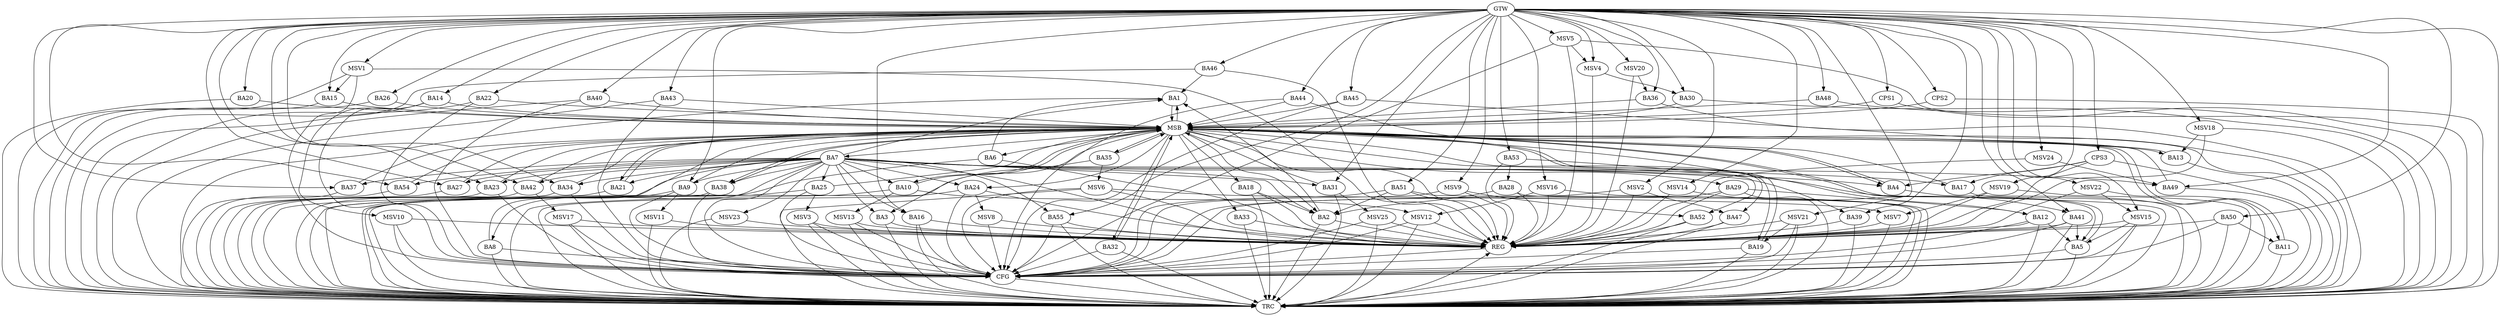 strict digraph G {
  BA1 [ label="BA1" ];
  BA2 [ label="BA2" ];
  BA3 [ label="BA3" ];
  BA4 [ label="BA4" ];
  BA5 [ label="BA5" ];
  BA6 [ label="BA6" ];
  BA7 [ label="BA7" ];
  BA8 [ label="BA8" ];
  BA9 [ label="BA9" ];
  BA10 [ label="BA10" ];
  BA11 [ label="BA11" ];
  BA12 [ label="BA12" ];
  BA13 [ label="BA13" ];
  BA14 [ label="BA14" ];
  BA15 [ label="BA15" ];
  BA16 [ label="BA16" ];
  BA17 [ label="BA17" ];
  BA18 [ label="BA18" ];
  BA19 [ label="BA19" ];
  BA20 [ label="BA20" ];
  BA21 [ label="BA21" ];
  BA22 [ label="BA22" ];
  BA23 [ label="BA23" ];
  BA24 [ label="BA24" ];
  BA25 [ label="BA25" ];
  BA26 [ label="BA26" ];
  BA27 [ label="BA27" ];
  BA28 [ label="BA28" ];
  BA29 [ label="BA29" ];
  BA30 [ label="BA30" ];
  BA31 [ label="BA31" ];
  BA32 [ label="BA32" ];
  BA33 [ label="BA33" ];
  BA34 [ label="BA34" ];
  BA35 [ label="BA35" ];
  BA36 [ label="BA36" ];
  BA37 [ label="BA37" ];
  BA38 [ label="BA38" ];
  BA39 [ label="BA39" ];
  BA40 [ label="BA40" ];
  BA41 [ label="BA41" ];
  BA42 [ label="BA42" ];
  BA43 [ label="BA43" ];
  BA44 [ label="BA44" ];
  BA45 [ label="BA45" ];
  BA46 [ label="BA46" ];
  BA47 [ label="BA47" ];
  BA48 [ label="BA48" ];
  BA49 [ label="BA49" ];
  BA50 [ label="BA50" ];
  BA51 [ label="BA51" ];
  BA52 [ label="BA52" ];
  BA53 [ label="BA53" ];
  BA54 [ label="BA54" ];
  BA55 [ label="BA55" ];
  CPS1 [ label="CPS1" ];
  CPS2 [ label="CPS2" ];
  CPS3 [ label="CPS3" ];
  GTW [ label="GTW" ];
  REG [ label="REG" ];
  MSB [ label="MSB" ];
  CFG [ label="CFG" ];
  TRC [ label="TRC" ];
  MSV1 [ label="MSV1" ];
  MSV2 [ label="MSV2" ];
  MSV3 [ label="MSV3" ];
  MSV4 [ label="MSV4" ];
  MSV5 [ label="MSV5" ];
  MSV6 [ label="MSV6" ];
  MSV7 [ label="MSV7" ];
  MSV8 [ label="MSV8" ];
  MSV9 [ label="MSV9" ];
  MSV10 [ label="MSV10" ];
  MSV11 [ label="MSV11" ];
  MSV12 [ label="MSV12" ];
  MSV13 [ label="MSV13" ];
  MSV14 [ label="MSV14" ];
  MSV15 [ label="MSV15" ];
  MSV16 [ label="MSV16" ];
  MSV17 [ label="MSV17" ];
  MSV18 [ label="MSV18" ];
  MSV19 [ label="MSV19" ];
  MSV20 [ label="MSV20" ];
  MSV21 [ label="MSV21" ];
  MSV22 [ label="MSV22" ];
  MSV23 [ label="MSV23" ];
  MSV24 [ label="MSV24" ];
  MSV25 [ label="MSV25" ];
  BA2 -> BA1;
  BA6 -> BA1;
  BA7 -> BA2;
  BA12 -> BA5;
  BA18 -> BA2;
  BA28 -> BA2;
  BA29 -> BA12;
  BA41 -> BA5;
  BA46 -> BA1;
  BA50 -> BA11;
  BA51 -> BA2;
  BA53 -> BA28;
  CPS3 -> BA4;
  CPS3 -> BA17;
  GTW -> BA9;
  GTW -> BA14;
  GTW -> BA15;
  GTW -> BA16;
  GTW -> BA20;
  GTW -> BA22;
  GTW -> BA23;
  GTW -> BA26;
  GTW -> BA27;
  GTW -> BA30;
  GTW -> BA31;
  GTW -> BA34;
  GTW -> BA36;
  GTW -> BA37;
  GTW -> BA39;
  GTW -> BA40;
  GTW -> BA41;
  GTW -> BA42;
  GTW -> BA43;
  GTW -> BA44;
  GTW -> BA45;
  GTW -> BA46;
  GTW -> BA48;
  GTW -> BA49;
  GTW -> BA50;
  GTW -> BA51;
  GTW -> BA53;
  GTW -> BA54;
  GTW -> BA55;
  GTW -> CPS1;
  GTW -> CPS2;
  GTW -> CPS3;
  BA2 -> REG;
  BA3 -> REG;
  BA6 -> REG;
  BA7 -> REG;
  BA12 -> REG;
  BA16 -> REG;
  BA18 -> REG;
  BA24 -> REG;
  BA28 -> REG;
  BA29 -> REG;
  BA33 -> REG;
  BA39 -> REG;
  BA41 -> REG;
  BA46 -> REG;
  BA47 -> REG;
  BA50 -> REG;
  BA51 -> REG;
  BA52 -> REG;
  BA53 -> REG;
  BA55 -> REG;
  CPS3 -> REG;
  BA1 -> MSB;
  MSB -> BA2;
  MSB -> REG;
  BA4 -> MSB;
  MSB -> BA1;
  BA5 -> MSB;
  MSB -> BA3;
  BA8 -> MSB;
  BA9 -> MSB;
  BA10 -> MSB;
  MSB -> BA6;
  BA11 -> MSB;
  MSB -> BA7;
  BA13 -> MSB;
  BA14 -> MSB;
  BA15 -> MSB;
  MSB -> BA13;
  BA17 -> MSB;
  BA19 -> MSB;
  MSB -> BA12;
  BA20 -> MSB;
  BA21 -> MSB;
  BA22 -> MSB;
  MSB -> BA18;
  BA23 -> MSB;
  MSB -> BA5;
  BA25 -> MSB;
  BA26 -> MSB;
  BA27 -> MSB;
  BA30 -> MSB;
  BA31 -> MSB;
  BA32 -> MSB;
  BA34 -> MSB;
  MSB -> BA10;
  BA35 -> MSB;
  BA36 -> MSB;
  MSB -> BA4;
  BA37 -> MSB;
  MSB -> BA21;
  BA38 -> MSB;
  BA40 -> MSB;
  BA42 -> MSB;
  BA43 -> MSB;
  MSB -> BA11;
  BA44 -> MSB;
  BA45 -> MSB;
  BA48 -> MSB;
  BA49 -> MSB;
  BA54 -> MSB;
  MSB -> BA32;
  CPS1 -> MSB;
  MSB -> BA33;
  MSB -> BA24;
  MSB -> BA38;
  MSB -> BA47;
  CPS2 -> MSB;
  MSB -> BA19;
  MSB -> BA52;
  MSB -> BA35;
  MSB -> BA29;
  BA5 -> CFG;
  BA9 -> CFG;
  BA24 -> CFG;
  BA29 -> CFG;
  BA23 -> CFG;
  BA14 -> CFG;
  BA22 -> CFG;
  BA43 -> CFG;
  BA16 -> CFG;
  BA45 -> CFG;
  BA34 -> CFG;
  BA40 -> CFG;
  BA38 -> CFG;
  BA32 -> CFG;
  BA12 -> CFG;
  BA41 -> CFG;
  BA8 -> CFG;
  BA50 -> CFG;
  BA44 -> CFG;
  BA51 -> CFG;
  BA25 -> CFG;
  BA19 -> CFG;
  BA7 -> CFG;
  BA55 -> CFG;
  REG -> CFG;
  BA1 -> TRC;
  BA2 -> TRC;
  BA3 -> TRC;
  BA4 -> TRC;
  BA5 -> TRC;
  BA6 -> TRC;
  BA7 -> TRC;
  BA8 -> TRC;
  BA9 -> TRC;
  BA10 -> TRC;
  BA11 -> TRC;
  BA12 -> TRC;
  BA13 -> TRC;
  BA14 -> TRC;
  BA15 -> TRC;
  BA16 -> TRC;
  BA17 -> TRC;
  BA18 -> TRC;
  BA19 -> TRC;
  BA20 -> TRC;
  BA21 -> TRC;
  BA22 -> TRC;
  BA23 -> TRC;
  BA24 -> TRC;
  BA25 -> TRC;
  BA26 -> TRC;
  BA27 -> TRC;
  BA28 -> TRC;
  BA29 -> TRC;
  BA30 -> TRC;
  BA31 -> TRC;
  BA32 -> TRC;
  BA33 -> TRC;
  BA34 -> TRC;
  BA35 -> TRC;
  BA36 -> TRC;
  BA37 -> TRC;
  BA38 -> TRC;
  BA39 -> TRC;
  BA40 -> TRC;
  BA41 -> TRC;
  BA42 -> TRC;
  BA43 -> TRC;
  BA44 -> TRC;
  BA45 -> TRC;
  BA46 -> TRC;
  BA47 -> TRC;
  BA48 -> TRC;
  BA49 -> TRC;
  BA50 -> TRC;
  BA51 -> TRC;
  BA52 -> TRC;
  BA53 -> TRC;
  BA54 -> TRC;
  BA55 -> TRC;
  CPS1 -> TRC;
  CPS2 -> TRC;
  CPS3 -> TRC;
  GTW -> TRC;
  CFG -> TRC;
  TRC -> REG;
  BA7 -> BA17;
  BA7 -> BA4;
  BA7 -> BA9;
  BA7 -> BA42;
  BA7 -> BA31;
  BA7 -> BA39;
  BA7 -> BA1;
  BA7 -> BA27;
  BA7 -> BA55;
  BA7 -> BA49;
  BA7 -> BA8;
  BA7 -> BA25;
  BA7 -> BA54;
  BA7 -> BA21;
  BA7 -> BA34;
  BA7 -> BA37;
  BA7 -> BA3;
  BA7 -> BA38;
  BA7 -> BA23;
  BA7 -> BA10;
  BA7 -> BA24;
  BA7 -> BA16;
  MSV1 -> BA15;
  GTW -> MSV1;
  MSV1 -> REG;
  MSV1 -> TRC;
  MSV1 -> CFG;
  MSV2 -> BA47;
  GTW -> MSV2;
  MSV2 -> REG;
  MSV2 -> CFG;
  BA25 -> MSV3;
  MSV3 -> REG;
  MSV3 -> TRC;
  MSV3 -> CFG;
  MSV4 -> BA30;
  GTW -> MSV4;
  MSV4 -> REG;
  MSV5 -> MSV4;
  GTW -> MSV5;
  MSV5 -> REG;
  MSV5 -> TRC;
  MSV5 -> CFG;
  BA35 -> MSV6;
  MSV6 -> REG;
  MSV6 -> TRC;
  MSV6 -> CFG;
  MSV6 -> MSV7;
  MSV7 -> REG;
  MSV7 -> TRC;
  BA24 -> MSV8;
  MSV8 -> REG;
  MSV8 -> CFG;
  MSV9 -> BA52;
  GTW -> MSV9;
  MSV9 -> REG;
  MSV9 -> CFG;
  BA14 -> MSV10;
  MSV10 -> REG;
  MSV10 -> TRC;
  MSV10 -> CFG;
  BA9 -> MSV11;
  MSV11 -> REG;
  MSV11 -> TRC;
  BA10 -> MSV12;
  MSV12 -> REG;
  MSV12 -> TRC;
  MSV12 -> CFG;
  BA10 -> MSV13;
  MSV13 -> REG;
  MSV13 -> TRC;
  MSV13 -> CFG;
  MSV14 -> BA41;
  GTW -> MSV14;
  MSV14 -> REG;
  MSV15 -> BA5;
  GTW -> MSV15;
  MSV15 -> REG;
  MSV15 -> TRC;
  MSV15 -> CFG;
  MSV16 -> MSV12;
  GTW -> MSV16;
  MSV16 -> REG;
  MSV16 -> TRC;
  BA42 -> MSV17;
  MSV17 -> REG;
  MSV17 -> TRC;
  MSV17 -> CFG;
  MSV18 -> BA13;
  GTW -> MSV18;
  MSV18 -> REG;
  MSV18 -> TRC;
  MSV19 -> MSV7;
  GTW -> MSV19;
  MSV19 -> REG;
  MSV19 -> TRC;
  MSV20 -> BA36;
  GTW -> MSV20;
  MSV20 -> REG;
  MSV21 -> BA19;
  GTW -> MSV21;
  MSV21 -> REG;
  MSV21 -> TRC;
  MSV21 -> CFG;
  MSV22 -> MSV15;
  GTW -> MSV22;
  MSV22 -> REG;
  MSV22 -> TRC;
  BA7 -> MSV23;
  MSV23 -> REG;
  MSV23 -> TRC;
  MSV24 -> BA49;
  GTW -> MSV24;
  MSV24 -> REG;
  BA31 -> MSV25;
  MSV25 -> REG;
  MSV25 -> TRC;
  MSV25 -> CFG;
}
